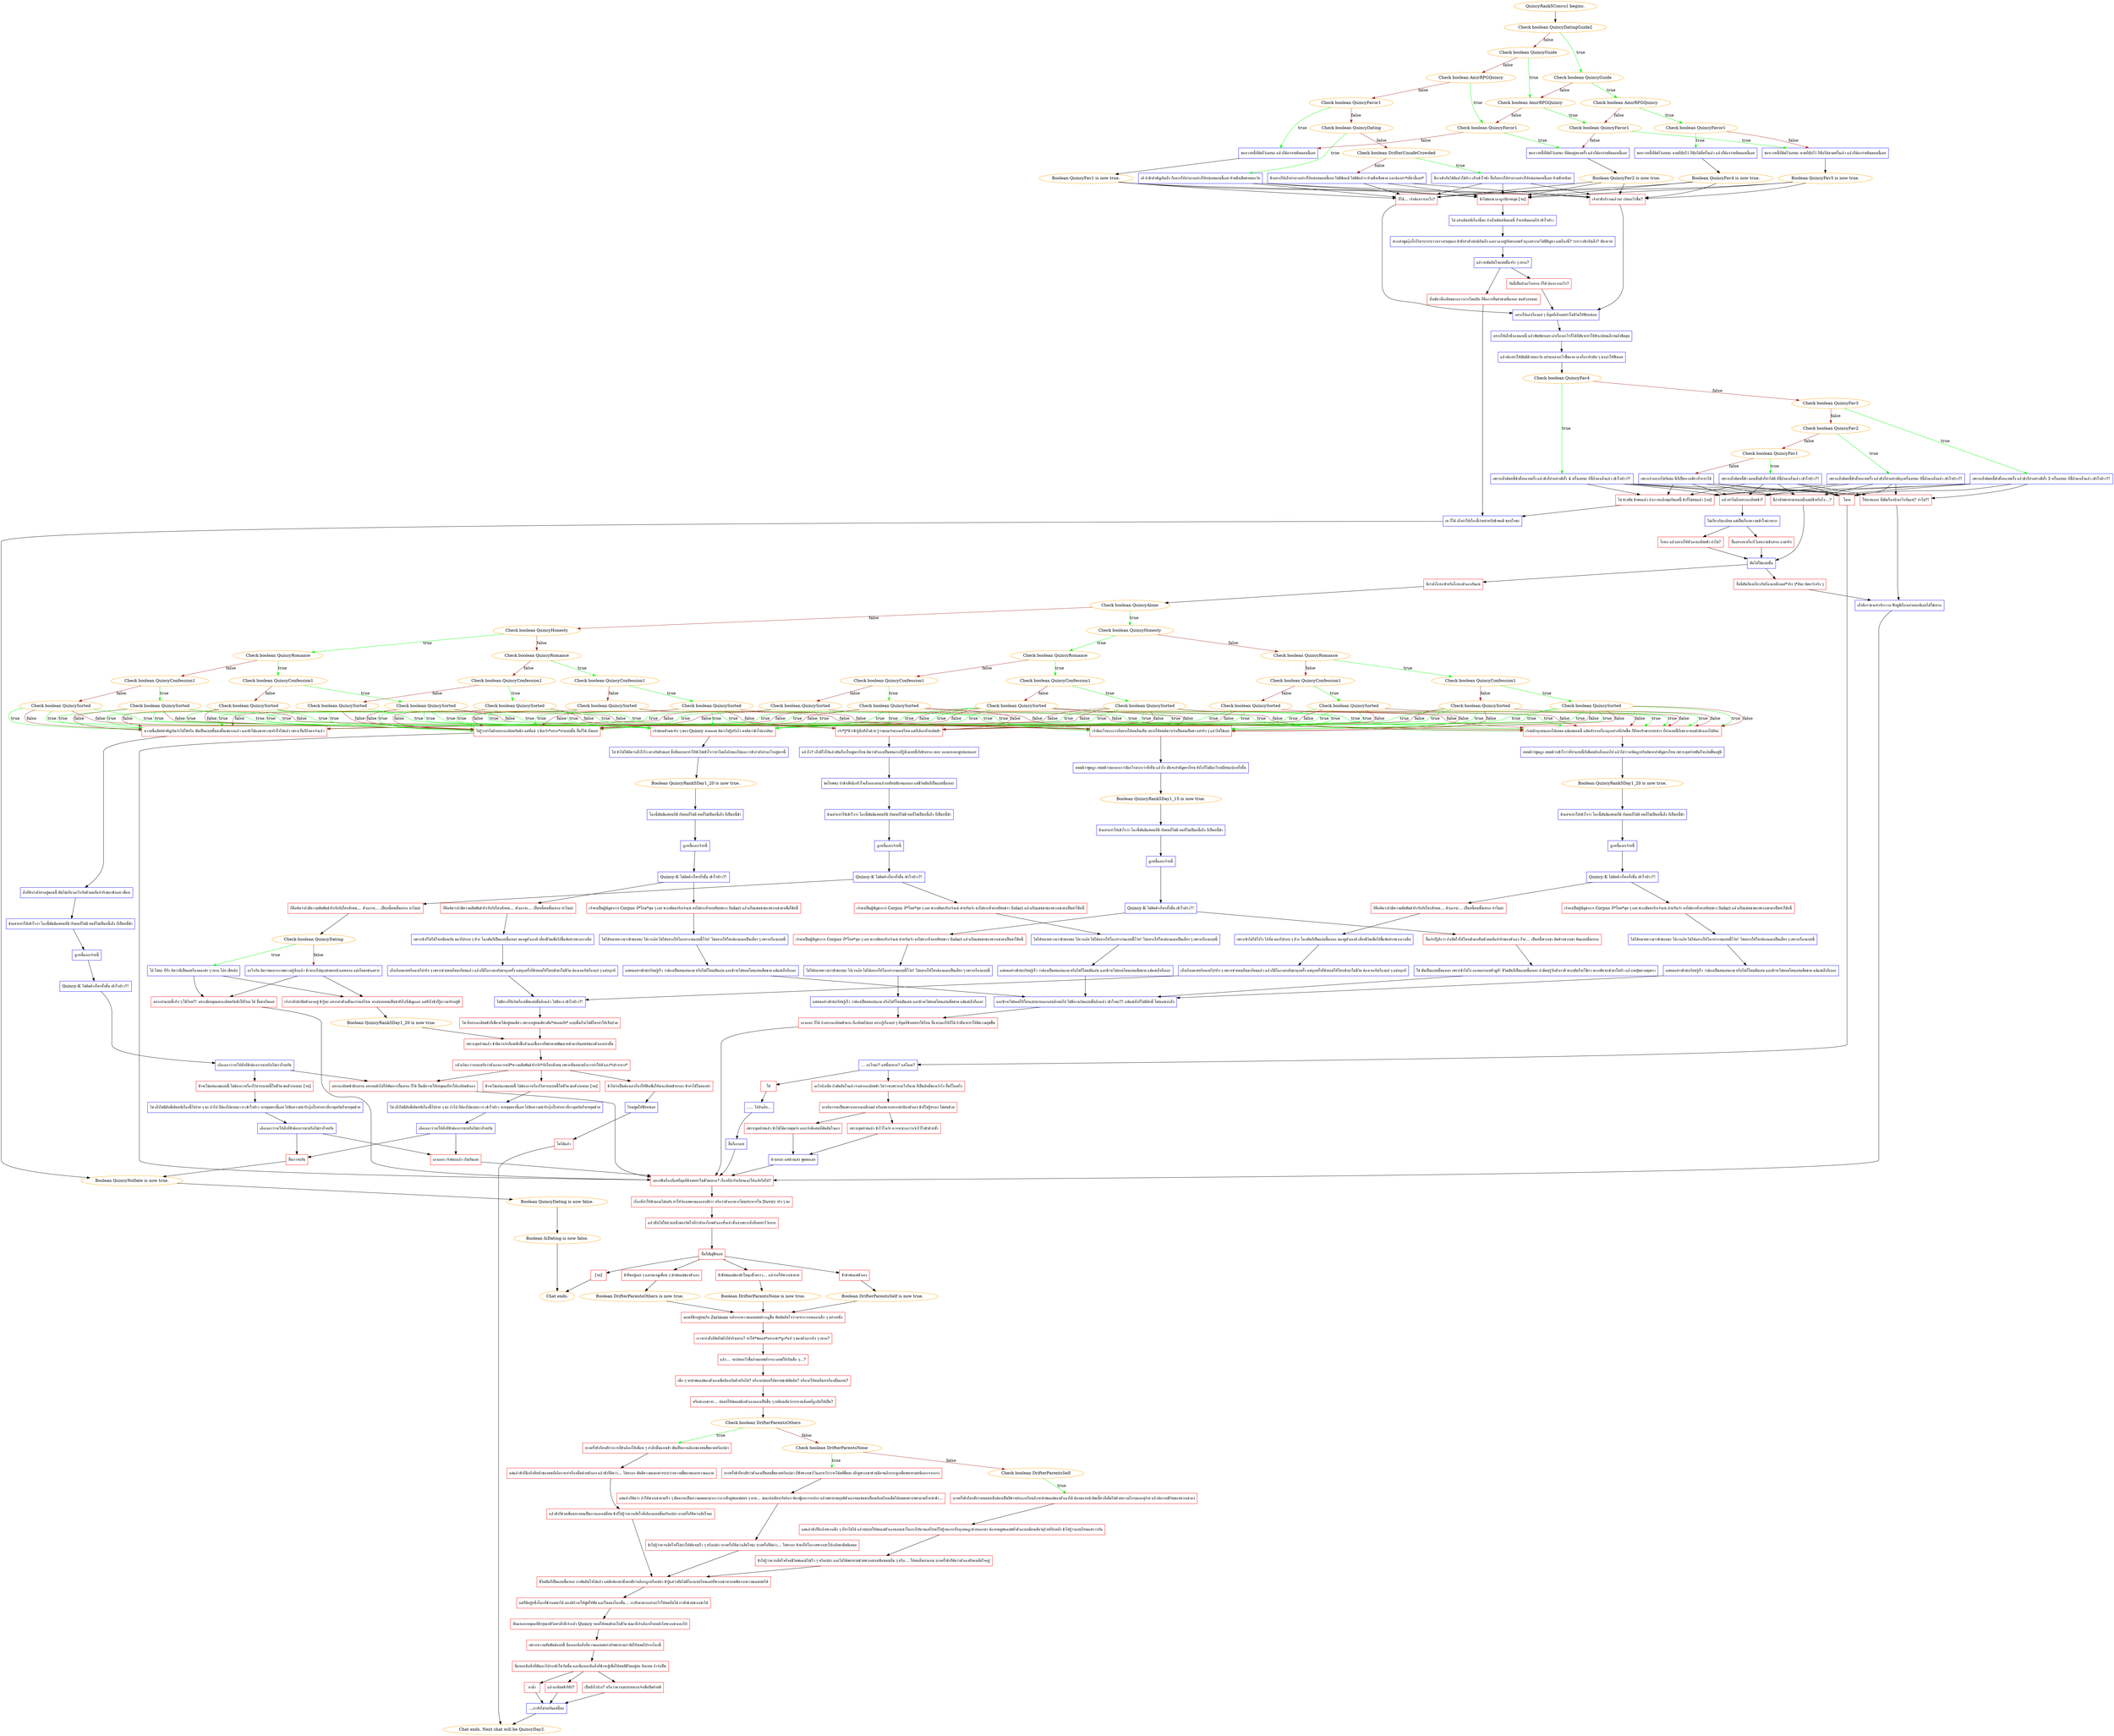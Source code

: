 digraph {
	"QuincyRank5Convo1 begins." [color=orange];
		"QuincyRank5Convo1 begins." -> j920046062;
	j920046062 [label="Check boolean QuincyDatingGuide2",color=orange];
		j920046062 -> j3409039876 [label=true,color=green];
		j920046062 -> j708089982 [label=false,color=brown];
	j3409039876 [label="Check boolean QuincyGuide",color=orange];
		j3409039876 -> j2793581694 [label=true,color=green];
		j3409039876 -> j992729101 [label=false,color=brown];
	j708089982 [label="Check boolean QuincyGuide",color=orange];
		j708089982 -> j992729101 [label=true,color=green];
		j708089982 -> j3862129622 [label=false,color=brown];
	j2793581694 [label="Check boolean AmirRPGQuincy",color=orange];
		j2793581694 -> j2452633168 [label=true,color=green];
		j2793581694 -> j684930221 [label=false,color=brown];
	j992729101 [label="Check boolean AmirRPGQuincy",color=orange];
		j992729101 -> j684930221 [label=true,color=green];
		j992729101 -> j1693453522 [label=false,color=brown];
	j3862129622 [label="Check boolean AmirRPGQuincy",color=orange];
		j3862129622 -> j1693453522 [label=true,color=green];
		j3862129622 -> j666547227 [label=false,color=brown];
	j2452633168 [label="Check boolean QuincyFavor1",color=orange];
		j2452633168 -> j1963712491 [label=true,color=green];
		j2452633168 -> j2354204079 [label=false,color=brown];
	j684930221 [label="Check boolean QuincyFavor1",color=orange];
		j684930221 -> j2354204079 [label=true,color=green];
		j684930221 -> j2609855255 [label=false,color=brown];
	j1693453522 [label="Check boolean QuincyFavor1",color=orange];
		j1693453522 -> j2609855255 [label=true,color=green];
		j1693453522 -> j1498608579 [label=false,color=brown];
	j666547227 [label="Check boolean QuincyFavor1",color=orange];
		j666547227 -> j1498608579 [label=true,color=green];
		j666547227 -> j3355768634 [label=false,color=brown];
	j1963712491 [label="ขอทวงหนี้ที่ติดไว้เลยนะ ตามที่นับไว้ ก็นับได้สี่ครั้งแล้ว แล้วก็ต้องจ่ายคืนตอนนี้เลย",shape=box,color=blue];
		j1963712491 -> j3850502311;
	j2354204079 [label="ขอทวงหนี้ที่ติดไว้เลยนะ ตามที่นับไว้ ก็นับได้สามครั้งแล้ว แล้วก็ต้องจ่ายคืนตอนนี้เลย",shape=box,color=blue];
		j2354204079 -> j3892029103;
	j2609855255 [label="ขอทวงหนี้ที่ติดไว้เลยนะ ที่ติดอยู่สองครั้ง แล้วก็ต้องจ่ายคืนตอนนี้เลย",shape=box,color=blue];
		j2609855255 -> j2165949769;
	j1498608579 [label="ขอทวงหนี้ที่ติดไว้เลยนะ แล้วก็ต้องจ่ายคืนตอนนี้เลย",shape=box,color=blue];
		j1498608579 -> j2285578180;
	j3355768634 [label="Check boolean QuincyDating",color=orange];
		j3355768634 -> j2359304663 [label=true,color=green];
		j3355768634 -> j948562555 [label=false,color=brown];
	j3850502311 [label="Boolean QuincyFav4 is now true.",color=orange];
		j3850502311 -> j3651663453;
		j3850502311 -> j2452800765;
		j3850502311 -> j2570573836;
	j3892029103 [label="Boolean QuincyFav3 is now true.",color=orange];
		j3892029103 -> j3651663453;
		j3892029103 -> j2452800765;
		j3892029103 -> j2570573836;
	j2165949769 [label="Boolean QuincyFav2 is now true.",color=orange];
		j2165949769 -> j3651663453;
		j2165949769 -> j2452800765;
		j2165949769 -> j2570573836;
	j2285578180 [label="Boolean QuincyFav1 is now true.",color=orange];
		j2285578180 -> j3651663453;
		j2285578180 -> j2452800765;
		j2285578180 -> j2570573836;
	j2359304663 [label="เฮ้ ถ้าข้าสำคัญกับเอ็ง ก็อยากให้ทำบางอย่างให้หน่อยตอนนี้เลย ห้ามชิ่งเด็ดขาดนะเว้ย",shape=box,color=blue];
		j2359304663 -> j3651663453;
		j2359304663 -> j2452800765;
		j2359304663 -> j2570573836;
	j948562555 [label="Check boolean DrifterUnsafeCrowded",color=orange];
		j948562555 -> j2253805646 [label=true,color=green];
		j948562555 -> j2728184488 [label=false,color=brown];
	j3651663453 [label="เจ้าทำข้ากังวลแล้วนะ เกิดอะไรขึ้น?",shape=box,color=red];
		j3651663453 -> j1627298103;
	j2452800765 [label="ก็ได้... เจ้าต้องการอะไร?",shape=box,color=red];
		j2452800765 -> j1627298103;
	j2570573836 [label="ข้าไม่ชอบเวลาถูกบีบจนมุม [จบ]",shape=box,color=red];
		j2570573836 -> j2265100830;
	j2253805646 [label="นี่เราเข้ากันได้ดีแล้วใช่ป่าว เอ็งเข้าใจข้า งั้นก็อยากให้ทำบางอย่างให้หน่อยตอนนี้เลย ห้ามชิ่งหนีนะ",shape=box,color=blue];
		j2253805646 -> j3651663453;
		j2253805646 -> j2452800765;
		j2253805646 -> j2570573836;
	j2728184488 [label="ข้าอยากให้เอ็งทำบางอย่างให้หน่อยตอนนี้เลย ไม่มีข้อแม้ ไม่มีข้ออ้าง ห้ามชิ่งเด็ดขาด และต้องทำ*เดี๋ยวนี้เลย*",shape=box,color=blue];
		j2728184488 -> j3651663453;
		j2728184488 -> j2452800765;
		j2728184488 -> j2570573836;
	j1627298103 [label="อยากให้เล่าเรื่องแย่ ๆ ที่สุดที่เอ็งเคยทำในชีวิตให้ฟังหน่อย",shape=box,color=blue];
		j1627298103 -> j974143583;
	j2265100830 [label="ไม่ อย่าเดินหนีเรื่องนี้นะ ถ้าเอ็งเดินหนีตอนนี้ ก็จะหนีตลอดไป เข้าใจป่าว",shape=box,color=blue];
		j2265100830 -> j352911075;
	j974143583 [label="อยากให้เอ็งนั่งลงตอนนี้ แล้วพิมพ์มาเลย เล่าเรื่องอะไรก็ได้ที่มันจะทำให้ข้าเกลียดเอ็งจนถึงขีดสุด",shape=box,color=blue];
		j974143583 -> j1967505213;
	j352911075 [label="พวกคำพูดกุ๊กกิ๊กไร้สาระระหว่างเราจะหยุดลง ข้ายังทำตัวปกติกับเอ็ง และเวลาอยู่กับครอบครัวทุกอย่างจะไม่มีปัญหา แต่เรื่องนี้? ระหว่างข้ากับเอ็ง? มันจะจบ",shape=box,color=blue];
		j352911075 -> j2698405920;
	j1967505213 [label="แล้วต้องทำให้มันดีด้วยนะเว้ย อย่ามาเล่าอะไรขี้ขลาด เอาเรื่องจริงดิบ ๆ มาเล่าให้ฟังเลย",shape=box,color=blue];
		j1967505213 -> j999068143;
	j2698405920 [label="แล้วจะตัดสินใจแบบนั้นจริง ๆ เหรอ?",shape=box,color=blue];
		j2698405920 -> j1354791326;
		j2698405920 -> j2077406062;
	j999068143 [label="Check boolean QuincyFav4",color=orange];
		j999068143 -> j4169614408 [label=true,color=green];
		j999068143 -> j1529579463 [label=false,color=brown];
	j1354791326 [label="วันนี้เป็นบ้าอะไรเหรอ ก็ได้ ต้องการอะไร?",shape=box,color=red];
		j1354791326 -> j1627298103;
	j2077406062 [label="สิ่งเดียวที่เกลียดมากกว่าการโดนบีบ ก็คือการยื่นคำขาดนี่แหละ ขอตัวก่อนนะ",shape=box,color=red];
		j2077406062 -> j1520689003;
	j4169614408 [label="เพราะเอ็งติดหนี้ข้าตั้งหลายครั้ง แล้วข้าก็ทำอย่างดีทั้ง 4 ครั้งเลยนะ ทีนี้ถึงตาเอ็งแล้ว เข้าใจป่าว?!",shape=box,color=blue];
		j4169614408 -> j1914603722;
		j4169614408 -> j2001142623;
		j4169614408 -> j2804819099;
		j4169614408 -> j1238658727;
		j4169614408 -> j2782519062;
	j1529579463 [label="Check boolean QuincyFav3",color=orange];
		j1529579463 -> j2505725779 [label=true,color=green];
		j1529579463 -> j844654374 [label=false,color=brown];
	j1520689003 [label="เค ก็ได้ เอ็งทำให้เรื่องนี้ง่ายสำหรับข้าพอดี ขอบใจนะ",shape=box,color=blue];
		j1520689003 -> j3567260245;
	j1914603722 [label="แล้วทำไมถึงอยากเกลียดข้า?",shape=box,color=red];
		j1914603722 -> j628961799;
	j2001142623 [label="นี่กำลังพยายามจะแบล็กเมล์ข้าหรือไง…?",shape=box,color=red];
		j2001142623 -> j1794545358;
	j2804819099 [label="ให้ตายเถอะ นี่มันเรื่องบ้าอะไรกันแน่? ทำไม?!",shape=box,color=red];
		j2804819099 -> j859107396;
	j1238658727 [label="โอเค",shape=box,color=red];
		j1238658727 -> j2420288417;
	j2782519062 [label="ไม่ ช่างมัน ข้าพอแล้ว ถ้าเราจะเลิกคุยกันแค่นี้ ข้าก็ไม่สนแล้ว [จบ]",shape=box,color=red];
		j2782519062 -> j1520689003;
	j2505725779 [label="เพราะเอ็งติดหนี้ข้าตั้งหลายครั้ง แล้วข้าก็ทำอย่างดีทั้ง 3 ครั้งเลยนะ ทีนี้ถึงตาเอ็งแล้ว เข้าใจป่าว?!",shape=box,color=blue];
		j2505725779 -> j1914603722;
		j2505725779 -> j2001142623;
		j2505725779 -> j2804819099;
		j2505725779 -> j1238658727;
		j2505725779 -> j2782519062;
	j844654374 [label="Check boolean QuincyFav2",color=orange];
		j844654374 -> j3032248532 [label=true,color=green];
		j844654374 -> j3570312103 [label=false,color=brown];
	j3567260245 [label="Boolean QuincyNoDate is now true.",color=orange];
		j3567260245 -> j3990685114;
	j628961799 [label="ไม่เกี่ยวกับเกลียด แต่เป็นเรื่องความเข้าใจต่างหาก",shape=box,color=blue];
		j628961799 -> j3081084286;
		j628961799 -> j2153626625;
	j1794545358 [label="มันไม่ใช่แบบนั้น",shape=box,color=blue];
		j1794545358 -> j449040034;
		j1794545358 -> j198311057;
	j859107396 [label="เอ็งคือราชาแห่งจักรวาล ฟังดูมีเรื่องเล่าเยอะดีเลยไม่ใช่เหรอ",shape=box,color=blue];
		j859107396 -> j3221488163;
	j2420288417 [label="... อะไรนะ? แค่นั้นเหรอ? แค่โอเค?",shape=box,color=blue];
		j2420288417 -> j998418640;
		j2420288417 -> j1834919082;
	j3032248532 [label="เพราะเอ็งติดหนี้ข้าตั้งหลายครั้ง แล้วข้าก็ทำอย่างดีทุกครั้งเลยนะ ทีนี้ถึงตาเอ็งแล้ว เข้าใจป่าว?!",shape=box,color=blue];
		j3032248532 -> j1914603722;
		j3032248532 -> j2001142623;
		j3032248532 -> j2804819099;
		j3032248532 -> j1238658727;
		j3032248532 -> j2782519062;
	j3570312103 [label="Check boolean QuincyFav1",color=orange];
		j3570312103 -> j763796622 [label=true,color=green];
		j3570312103 -> j3539455892 [label=false,color=brown];
	j3990685114 [label="Boolean QuincyDating is now false.",color=orange];
		j3990685114 -> j178902881;
	j3081084286 [label="โกหก แล้วอยากให้ตัวเองเกลียดข้า ทำไม?",shape=box,color=red];
		j3081084286 -> j1794545358;
	j2153626625 [label="งั้นอยากหาเรื่องไว้เล่นงานข้าเหรอ ถามจริง",shape=box,color=red];
		j2153626625 -> j1794545358;
	j449040034 [label="นี่กำลังโกหกข้าหรือโกหกตัวเองกันแน่",shape=box,color=red];
		j449040034 -> j2291040823;
	j198311057 [label="งั้นนี่มันก็คงเกี่ยวกับเรื่องแบล็กเมล์*จริง ๆ*สินะ ผิดหวังจริง ๆ",shape=box,color=red];
		j198311057 -> j859107396;
	j3221488163 [label="อยากฟังเรื่องที่แย่ที่สุดที่ข้าเคยทำในชีวิตเหรอ? เรื่องที่น่ารังเกียจและให้อภัยไม่ได้?",shape=box,color=red];
		j3221488163 -> j2848541928;
	j998418640 [label="อะไรอีกเนี่ย ถ้าตัดสินใจแล้วว่าอยากเกลียดข้า ไม่ว่าจะเพราะอะไรก็ตาม ก็เป็นสิทธิ์ของเจ้าไง งั้นก็โอเคไง",shape=box,color=red];
		j998418640 -> j338028235;
	j1834919082 [label="ใช่",shape=box,color=red];
		j1834919082 -> j4168835388;
	j763796622 [label="เพราะเอ็งติดหนี้ข้า ตอนนั้นข้าก็ทำได้ดี ทีนี้ถึงตาเอ็งแล้ว เข้าใจป่าว?!",shape=box,color=blue];
		j763796622 -> j1914603722;
		j763796622 -> j2001142623;
		j763796622 -> j2804819099;
		j763796622 -> j1238658727;
		j763796622 -> j2782519062;
	j3539455892 [label="เพราะถ้าอยากไปกันต่อ นี่ก็เป็นทางเดียวที่จะทำได้",shape=box,color=blue];
		j3539455892 -> j1914603722;
		j3539455892 -> j2001142623;
		j3539455892 -> j2804819099;
		j3539455892 -> j1238658727;
		j3539455892 -> j2782519062;
	j178902881 [label="Boolean IsDating is now false.",color=orange];
		j178902881 -> "Chat ends.";
	j2291040823 [label="Check boolean QuincyAlone",color=orange];
		j2291040823 -> j1113451167 [label=true,color=green];
		j2291040823 -> j1253471656 [label=false,color=brown];
	j2848541928 [label="เรื่องที่ทำให้ข้านอนไม่หลับ ทำให้จ้องเพดานและสงสัยว่า หรือว่าตัวเองควรโดนประหารใน Duviri จริง ๆ นะ",shape=box,color=red];
		j2848541928 -> j3478601564;
	j338028235 [label="บางทีอาจจะเป็นเพราะอยากแบล็กเมล์ หรือเพราะอยากปกป้องตัวเอง ข้าก็ไม่รู้หรอก ไม่สนด้วย",shape=box,color=red];
		j338028235 -> j4146561665;
		j338028235 -> j243820632;
	j4168835388 [label="..... ไอ้บ้าเอ๊ย...",shape=box,color=blue];
		j4168835388 -> j419799453;
	"Chat ends." [color=orange];
	j1113451167 [label="Check boolean QuincyHonesty",color=orange];
		j1113451167 -> j824539182 [label=true,color=green];
		j1113451167 -> j3780194854 [label=false,color=brown];
	j1253471656 [label="Check boolean QuincyHonesty",color=orange];
		j1253471656 -> j1163638537 [label=true,color=green];
		j1253471656 -> j1140182934 [label=false,color=brown];
	j3478601564 [label="แล้วนั่นไม่ใช่ส่วนหนึ่งของจิตใจที่กำลังลงโทษตัวเองซ้ำแล้วซ้ำเล่าเพราะสิ่งที่เคยทำไว้เหรอ",shape=box,color=red];
		j3478601564 -> j780904375;
	j4146561665 [label="เพราะสุดท้ายแล้ว ข้าไม่ได้ควบคุมเจ้า และเจ้าคือคนที่ตัดสินใจเอง",shape=box,color=red];
		j4146561665 -> j2335867913;
	j243820632 [label="เพราะสุดท้ายแล้ว ข้าไว้ใจเจ้า อาจจะมากกว่าเจ้าไว้ใจข้าด้วยซ้ำ",shape=box,color=red];
		j243820632 -> j2335867913;
	j419799453 [label="งั้นก็เอาเลย",shape=box,color=blue];
		j419799453 -> j3221488163;
	j824539182 [label="Check boolean QuincyRomance",color=orange];
		j824539182 -> j315404072 [label=true,color=green];
		j824539182 -> j3478217885 [label=false,color=brown];
	j3780194854 [label="Check boolean QuincyRomance",color=orange];
		j3780194854 -> j2055502529 [label=true,color=green];
		j3780194854 -> j4119627501 [label=false,color=brown];
	j1163638537 [label="Check boolean QuincyRomance",color=orange];
		j1163638537 -> j1060111291 [label=true,color=green];
		j1163638537 -> j2404098588 [label=false,color=brown];
	j1140182934 [label="Check boolean QuincyRomance",color=orange];
		j1140182934 -> j4140580768 [label=true,color=green];
		j1140182934 -> j1027183321 [label=false,color=brown];
	j780904375 [label="งั้นก็เชิญฟังเลย",shape=box,color=red];
		j780904375 -> j3623596611;
		j780904375 -> j3748512042;
		j780904375 -> j895000824;
		j780904375 -> j1610572375;
	j2335867913 [label="ช่างเหอะ แค่ช่างแม่ง พูดต่อเลย",shape=box,color=blue];
		j2335867913 -> j3221488163;
	j315404072 [label="Check boolean QuincyConfession1",color=orange];
		j315404072 -> j3143553015 [label=true,color=green];
		j315404072 -> j3417554635 [label=false,color=brown];
	j3478217885 [label="Check boolean QuincyConfession1",color=orange];
		j3478217885 -> j86347572 [label=true,color=green];
		j3478217885 -> j1988271962 [label=false,color=brown];
	j2055502529 [label="Check boolean QuincyConfession1",color=orange];
		j2055502529 -> j739763694 [label=true,color=green];
		j2055502529 -> j3727982245 [label=false,color=brown];
	j4119627501 [label="Check boolean QuincyConfession1",color=orange];
		j4119627501 -> j827962278 [label=true,color=green];
		j4119627501 -> j2674620912 [label=false,color=brown];
	j1060111291 [label="Check boolean QuincyConfession1",color=orange];
		j1060111291 -> j3882001094 [label=true,color=green];
		j1060111291 -> j3329172698 [label=false,color=brown];
	j2404098588 [label="Check boolean QuincyConfession1",color=orange];
		j2404098588 -> j4272927078 [label=true,color=green];
		j2404098588 -> j855491373 [label=false,color=brown];
	j4140580768 [label="Check boolean QuincyConfession1",color=orange];
		j4140580768 -> j3214866045 [label=true,color=green];
		j4140580768 -> j515765471 [label=false,color=brown];
	j1027183321 [label="Check boolean QuincyConfession1",color=orange];
		j1027183321 -> j1508847161 [label=true,color=green];
		j1027183321 -> j4070635666 [label=false,color=brown];
	j3623596611 [label="ข้ายืนอยู่เฉย ๆ และมองดูเพื่อน ๆ ฆ่าพ่อแม่ของตัวเอง",shape=box,color=red];
		j3623596611 -> j3605017820;
	j3748512042 [label="ข้าขังพ่อแม่ของข้าในคุกชั่วคราว… แล้วรอให้พวกเขาตาย",shape=box,color=red];
		j3748512042 -> j4050551325;
	j895000824 [label="ข้าฆ่าพ่อแม่ตัวเอง",shape=box,color=red];
		j895000824 -> j1656713442;
	j1610572375 [label="[จบ]",shape=box,color=red];
		j1610572375 -> "Chat ends.";
	j3143553015 [label="Check boolean QuincySorted",color=orange];
		j3143553015 -> j1089861770 [label=true,color=green];
		j3143553015 -> j2638501434 [label=true,color=green];
		j3143553015 -> j3388285891 [label=true,color=green];
		j3143553015 -> j3436108305 [label=true,color=green];
		j3143553015 -> j3715219270 [label=true,color=green];
		j3143553015 -> j1089861770 [label=false,color=brown];
		j3143553015 -> j2638501434 [label=false,color=brown];
		j3143553015 -> j3388285891 [label=false,color=brown];
		j3143553015 -> j3436108305 [label=false,color=brown];
		j3143553015 -> j1675532261 [label=false,color=brown];
	j3417554635 [label="Check boolean QuincySorted",color=orange];
		j3417554635 -> j1089861770 [label=true,color=green];
		j3417554635 -> j2638501434 [label=true,color=green];
		j3417554635 -> j3388285891 [label=true,color=green];
		j3417554635 -> j3715219270 [label=true,color=green];
		j3417554635 -> j1675532261 [label=true,color=green];
		j3417554635 -> j1089861770 [label=false,color=brown];
		j3417554635 -> j2638501434 [label=false,color=brown];
		j3417554635 -> j3388285891 [label=false,color=brown];
		j3417554635 -> j1675532261 [label=false,color=brown];
	j86347572 [label="Check boolean QuincySorted",color=orange];
		j86347572 -> j1089861770 [label=true,color=green];
		j86347572 -> j2638501434 [label=true,color=green];
		j86347572 -> j3436108305 [label=true,color=green];
		j86347572 -> j3715219270 [label=true,color=green];
		j86347572 -> j1675532261 [label=true,color=green];
		j86347572 -> j1089861770 [label=false,color=brown];
		j86347572 -> j2638501434 [label=false,color=brown];
		j86347572 -> j3436108305 [label=false,color=brown];
		j86347572 -> j1675532261 [label=false,color=brown];
	j1988271962 [label="Check boolean QuincySorted",color=orange];
		j1988271962 -> j1089861770 [label=true,color=green];
		j1988271962 -> j2638501434 [label=true,color=green];
		j1988271962 -> j3715219270 [label=true,color=green];
		j1988271962 -> j1675532261 [label=true,color=green];
		j1988271962 -> j1089861770 [label=false,color=brown];
		j1988271962 -> j2638501434 [label=false,color=brown];
		j1988271962 -> j1675532261 [label=false,color=brown];
	j739763694 [label="Check boolean QuincySorted",color=orange];
		j739763694 -> j1089861770 [label=true,color=green];
		j739763694 -> j3388285891 [label=true,color=green];
		j739763694 -> j3436108305 [label=true,color=green];
		j739763694 -> j3715219270 [label=true,color=green];
		j739763694 -> j1675532261 [label=true,color=green];
		j739763694 -> j1089861770 [label=false,color=brown];
		j739763694 -> j3388285891 [label=false,color=brown];
		j739763694 -> j3436108305 [label=false,color=brown];
	j3727982245 [label="Check boolean QuincySorted",color=orange];
		j3727982245 -> j1089861770 [label=true,color=green];
		j3727982245 -> j3388285891 [label=true,color=green];
		j3727982245 -> j3715219270 [label=true,color=green];
		j3727982245 -> j1675532261 [label=true,color=green];
		j3727982245 -> j1089861770 [label=false,color=brown];
		j3727982245 -> j3388285891 [label=false,color=brown];
		j3727982245 -> j1675532261 [label=false,color=brown];
	j827962278 [label="Check boolean QuincySorted",color=orange];
		j827962278 -> j1089861770 [label=true,color=green];
		j827962278 -> j3436108305 [label=true,color=green];
		j827962278 -> j3715219270 [label=true,color=green];
		j827962278 -> j1675532261 [label=true,color=green];
		j827962278 -> j1089861770 [label=false,color=brown];
		j827962278 -> j3436108305 [label=false,color=brown];
		j827962278 -> j1675532261 [label=false,color=brown];
	j2674620912 [label="Check boolean QuincySorted",color=orange];
		j2674620912 -> j1089861770 [label=true,color=green];
		j2674620912 -> j3715219270 [label=true,color=green];
		j2674620912 -> j1675532261 [label=true,color=green];
		j2674620912 -> j1089861770 [label=false,color=brown];
		j2674620912 -> j1675532261 [label=false,color=brown];
	j3882001094 [label="Check boolean QuincySorted",color=orange];
		j3882001094 -> j2638501434 [label=true,color=green];
		j3882001094 -> j3388285891 [label=true,color=green];
		j3882001094 -> j3436108305 [label=true,color=green];
		j3882001094 -> j3715219270 [label=true,color=green];
		j3882001094 -> j1675532261 [label=true,color=green];
		j3882001094 -> j2638501434 [label=false,color=brown];
		j3882001094 -> j3388285891 [label=false,color=brown];
		j3882001094 -> j3436108305 [label=false,color=brown];
		j3882001094 -> j1675532261 [label=false,color=brown];
	j3329172698 [label="Check boolean QuincySorted",color=orange];
		j3329172698 -> j2638501434 [label=true,color=green];
		j3329172698 -> j3388285891 [label=true,color=green];
		j3329172698 -> j3715219270 [label=true,color=green];
		j3329172698 -> j1675532261 [label=true,color=green];
		j3329172698 -> j2638501434 [label=false,color=brown];
		j3329172698 -> j3388285891 [label=false,color=brown];
		j3329172698 -> j1675532261 [label=false,color=brown];
	j4272927078 [label="Check boolean QuincySorted",color=orange];
		j4272927078 -> j2638501434 [label=true,color=green];
		j4272927078 -> j3436108305 [label=true,color=green];
		j4272927078 -> j3715219270 [label=true,color=green];
		j4272927078 -> j1675532261 [label=true,color=green];
		j4272927078 -> j2638501434 [label=false,color=brown];
		j4272927078 -> j3436108305 [label=false,color=brown];
		j4272927078 -> j1675532261 [label=false,color=brown];
	j855491373 [label="Check boolean QuincySorted",color=orange];
		j855491373 -> j2638501434 [label=true,color=green];
		j855491373 -> j3715219270 [label=true,color=green];
		j855491373 -> j1675532261 [label=true,color=green];
		j855491373 -> j2638501434 [label=false,color=brown];
		j855491373 -> j1675532261 [label=false,color=brown];
	j3214866045 [label="Check boolean QuincySorted",color=orange];
		j3214866045 -> j3388285891 [label=true,color=green];
		j3214866045 -> j3436108305 [label=true,color=green];
		j3214866045 -> j3715219270 [label=true,color=green];
		j3214866045 -> j1675532261 [label=true,color=green];
		j3214866045 -> j3388285891 [label=false,color=brown];
		j3214866045 -> j3436108305 [label=false,color=brown];
		j3214866045 -> j1675532261 [label=false,color=brown];
	j515765471 [label="Check boolean QuincySorted",color=orange];
		j515765471 -> j3388285891 [label=true,color=green];
		j515765471 -> j3715219270 [label=true,color=green];
		j515765471 -> j1675532261 [label=true,color=green];
		j515765471 -> j3388285891 [label=false,color=brown];
		j515765471 -> j1675532261 [label=false,color=brown];
	j1508847161 [label="Check boolean QuincySorted",color=orange];
		j1508847161 -> j3436108305 [label=true,color=green];
		j1508847161 -> j3715219270 [label=true,color=green];
		j1508847161 -> j1675532261 [label=true,color=green];
		j1508847161 -> j3436108305 [label=false,color=brown];
		j1508847161 -> j1675532261 [label=false,color=brown];
	j4070635666 [label="Check boolean QuincySorted",color=orange];
		j4070635666 -> j3715219270 [label=true,color=green];
		j4070635666 -> j1675532261 [label=true,color=green];
		j4070635666 -> j1675532261 [label=false,color=brown];
	j3605017820 [label="Boolean DrifterParentsOthers is now true.",color=orange];
		j3605017820 -> j126419802;
	j4050551325 [label="Boolean DrifterParentsNone is now true.",color=orange];
		j4050551325 -> j126419802;
	j1656713442 [label="Boolean DrifterParentsSelf is now true.",color=orange];
		j1656713442 -> j126419802;
	j1089861770 [label="เจ้าผลักทุกคนออกไปเสมอ แม้แต่ตอนนี้ แม้หลังจากเรื่องทุกอย่างที่เกิดขึ้น ก็ยังคงรักษาระยะห่าง ที่ทำแบบนี้ก็เพราะจะผลักข้าออกไปสินะ",shape=box,color=red];
		j1089861770 -> j3977150437;
	j2638501434 [label="ความซื่อสัตย์สำคัญกับเจ้าไม่ใช่หรือ มันเป็นแบบนั้นมาตั้งแต่แรกแล้ว และข้าได้แสดงความจริงใจไปแล้ว เพราะงั้นก็ถึงตาเจ้าแล้ว",shape=box,color=red];
		j2638501434 -> j414376082;
	j3388285891 [label="เจ้ามีอะไรมากกว่าที่อยากให้คนอื่นเห็น อยากให้คนคิดว่าเจ้าเป็นคนเย็นชา แต่จริง ๆ แล้วไม่ใช่เลย",shape=box,color=red];
		j3388285891 -> j2427712877;
	j3436108305 [label="เจ้า*รู้*ดีว่าข้ารู้สึกยังไงด้วย รู้ว่าชอบเจ้ามากแค่ไหน แต่ก็เลือกที่จะเมินข้า",shape=box,color=red];
		j3436108305 -> j991517318;
	j3715219270 [label="เจ้าซ่อนตัวตนจริง ๆ ของ Quincy มาตลอด คิดว่าไม่รู้หรือไง คงคิดว่าข้าโง่มากสินะ",shape=box,color=red];
		j3715219270 -> j1669277674;
	j1675532261 [label="ไม่รู้ว่าทำไมถึงอยากเกลียดกันนัก แต่ที่แน่ ๆ คือเจ้า*อยาก*ทำแบบนั้น งั้นก็ได้ เริ่มเลย",shape=box,color=red];
		j1675532261 -> j3221488163;
	j126419802 [label="ตอนที่ข้าอยู่บนเรือ Zariman หลังจากความเฉยเมยปรากฏขึ้น มันตัดสินใจว่าจะทำการทดลองเล็ก ๆ อย่างหนึ่ง",shape=box,color=red];
		j126419802 -> j1064185126;
	j3977150437 [label="สมมติว่าพูดถูก สมมติว่าเข้าใจว่าที่ทำแบบนี้ก็เพื่อผลักเอ็งออกไป แล้วไม่ว่าจะคิดถูกหรือผิดจะสำคัญตรงไหน เพราะสุดท้ายมันก็จะเกิดขึ้นอยู่ดี",shape=box,color=blue];
		j3977150437 -> j2145585551;
	j414376082 [label="สิ่งที่ข้ากำลังทำอยู่ตอนนี้ มันไม่เกี่ยวอะไรกับตัวตนที่แท้จริงของข้าเลย เพื่อน",shape=box,color=blue];
		j414376082 -> j2935235356;
	j2427712877 [label="สมมติว่าพูดถูก สมมติว่ามองออกว่ามีอะไรมากกว่าที่เห็น แล้วไง มันจะสำคัญตรงไหน ยังไงก็ไม่มีอะไรเปลี่ยนแปลงทั้งนั้น",shape=box,color=blue];
		j2427712877 -> j2439877223;
	j991517318 [label="แล้วไง? เอ็งมีใจให้แล้วมันเรื่องใหญ่ตรงไหน คิดว่าตัวเองเป็นคนแรกที่รู้สึกแบบนี้กับข้าเหรอ เฮอะ ลองแหกตาดูหน่อยเถอะ",shape=box,color=blue];
		j991517318 -> j334418722;
	j1669277674 [label="ไม่ ข้าไม่ได้คิดว่าเอ็งโง่ไง ตรงกันข้ามเลย ซึ่งนั่นแหละทำให้ข้าไม่เข้าใจว่าทำไมเอ็งถึงมองไม่ออกว่าข้ากำลังทำอะไรอยู่ตรงนี้",shape=box,color=blue];
		j1669277674 -> j3085952528;
	j1064185126 [label="เราจะทำสิ่งที่คิดไม่ถึงได้จริงเหรอ? ทำให้*พ่อแม่*อยากฆ่า*ลูก*แท้ ๆ ของตัวเองจริง ๆ เหรอ?",shape=box,color=red];
		j1064185126 -> j1693077585;
	j2145585551 [label="Boolean QuincyRank5Day1_20 is now true.",color=orange];
		j2145585551 -> j1836795768;
	j2935235356 [label="ข้าแค่จะทำให้เข้าใจว่า โลกนี้มันมีแค่คนที่มี กับคนที่ไม่มี คนที่ไม่เป็นหนี้เอ็ง ก็เป็นหนี้ข้า",shape=box,color=blue];
		j2935235356 -> j3210697058;
	j2439877223 [label="Boolean QuincyRank5Day1_15 is now true.",color=orange];
		j2439877223 -> j1424082317;
	j334418722 [label="ขอโทษนะ ถ้าข้าเพิ่งฉีกหัวใจเอ็งออกมาแล้วเหยียบมันจนแหลก แต่ชีวิตมันก็เป็นแบบนี้แหละ",shape=box,color=blue];
		j334418722 -> j3139144867;
	j3085952528 [label="Boolean QuincyRank5Day1_20 is now true.",color=orange];
		j3085952528 -> j1157469395;
	j1693077585 [label="แล้ว… จะเกิดอะไรขึ้นถ้ามอบพลังจากวอยด์ให้กับเด็ก ๆ...?",shape=box,color=red];
		j1693077585 -> j426146119;
	j1836795768 [label="ข้าแค่จะทำให้เข้าใจว่า โลกนี้มันมีแค่คนที่มี กับคนที่ไม่มี คนที่ไม่เป็นหนี้เอ็ง ก็เป็นหนี้ข้า",shape=box,color=blue];
		j1836795768 -> j64985360;
	j3210697058 [label="ลูกหนี้และเจ้าหนี้",shape=box,color=blue];
		j3210697058 -> j2394149389;
	j1424082317 [label="ข้าแค่จะทำให้เข้าใจว่า โลกนี้มันมีแค่คนที่มี กับคนที่ไม่มี คนที่ไม่เป็นหนี้เอ็ง ก็เป็นหนี้ข้า",shape=box,color=blue];
		j1424082317 -> j4005990293;
	j3139144867 [label="ข้าแค่จะทำให้เข้าใจว่า โลกนี้มันมีแค่คนที่มี กับคนที่ไม่มี คนที่ไม่เป็นหนี้เอ็ง ก็เป็นหนี้ข้า",shape=box,color=blue];
		j3139144867 -> j3742267545;
	j1157469395 [label="โลกนี้มันมีแค่คนที่มี กับคนที่ไม่มี คนที่ไม่เป็นหนี้เอ็ง ก็เป็นหนี้ข้า",shape=box,color=blue];
		j1157469395 -> j2146318718;
	j426146119 [label="เด็ก ๆ จะฆ่าพ่อแม่ของตัวเองเพื่อป้องกันตัวหรือไม่? หรือจะปล่อยให้ธรรมชาติตัดสิน? หรือจะให้คนอื่นทำเรื่องนั้นแทน?",shape=box,color=red];
		j426146119 -> j2220154374;
	j64985360 [label="ลูกหนี้และเจ้าหนี้",shape=box,color=blue];
		j64985360 -> j3541878183;
	j2394149389 [label="Quincy-K ไม่ติดค้างใครทั้งนั้น เข้าใจป่าว?!",shape=box,color=blue];
		j2394149389 -> j1366234116;
	j4005990293 [label="ลูกหนี้และเจ้าหนี้",shape=box,color=blue];
		j4005990293 -> j2330084228;
	j3742267545 [label="ลูกหนี้และเจ้าหนี้",shape=box,color=blue];
		j3742267545 -> j1244657723;
	j2146318718 [label="ลูกหนี้และเจ้าหนี้",shape=box,color=blue];
		j2146318718 -> j1029223255;
	j2220154374 [label="หรือพวกเขาจะ... ปล่อยให้พ่อแม่ฉีกตัวเองออกเป็นชิ้น ๆ เหมือนสัตว์กระหายเลือดที่ถูกบีบให้เป็น?",shape=box,color=red];
		j2220154374 -> j1749718714;
	j3541878183 [label="Quincy-K ไม่ติดค้างใครทั้งนั้น เข้าใจป่าว?!",shape=box,color=blue];
		j3541878183 -> j3381479468;
		j3541878183 -> j2693872119;
	j1366234116 [label="เลือกเอาว่าจะให้สิ่งที่ข้าต้องการมาหรือไม่เราก็จบกัน",shape=box,color=blue];
		j1366234116 -> j705181553;
		j1366234116 -> j4004748314;
	j2330084228 [label="Quincy-K ไม่ติดค้างใครทั้งนั้น เข้าใจป่าว?!",shape=box,color=blue];
		j2330084228 -> j3258506152;
		j2330084228 -> j748141737;
	j1244657723 [label="Quincy-K ไม่ติดค้างใครทั้งนั้น เข้าใจป่าว?!",shape=box,color=blue];
		j1244657723 -> j3877982250;
		j1244657723 -> j1454404126;
	j1029223255 [label="Quincy-K ไม่ติดค้างใครทั้งนั้น เข้าใจป่าว?!",shape=box,color=blue];
		j1029223255 -> j4151545239;
		j1029223255 -> j40546280;
	j1749718714 [label="Check boolean DrifterParentsOthers",color=orange];
		j1749718714 -> j2616542533 [label=true,color=green];
		j1749718714 -> j545471543 [label=false,color=brown];
	j3381479468 [label="ก็คือคิดว่าถ้ามีความสัมพันธ์จริงจังกับใครสักคน… ตัวเองจะ… เป็นหนี้คนนั้นเหรอ ทำไมล่ะ",shape=box,color=red];
		j3381479468 -> j732171050;
	j2693872119 [label="เจ้าคงเป็นผู้บัญชาการ Corpus ที่*โหด*สุด ๆ เลย พวกมันคงรักเจ้าแน่ สำหรับเจ้า คงไม่ยากที่จะเหยียบชาว Solari แล้วเก็บแขนขาของพวกเขามาเป็นค่าใช้หนี้",shape=box,color=red];
		j2693872119 -> j540153807;
	j705181553 [label="ข้าจะไม่เล่นเกมแบบนี้ ไม่ต้องการเรื่องไร้สาระแบบนี้ในชีวิต ขอตัวก่อนนะ [จบ]",shape=box,color=red];
		j705181553 -> j3425115928;
	j4004748314 [label="อยากเกลียดข้านักเหรอ อยากผลักไสให้พ้นทางงั้นเหรอ ก็ได้ งั้นเดี๋ยวจะให้เหตุผลที่ทำให้เกลียดข้าเอง",shape=box,color=red];
		j4004748314 -> j3221488163;
	j3258506152 [label="งั้นเจ้าก็รู้สึกว่า ถ้าเปิดใจให้ใครเข้ามาเห็นตัวตนที่แท้จริงของตัวเอง ก็จะ… เป็นหนี้พวกเขา ติดค้างพวกเขา คิดแบบนั้นเหรอ",shape=box,color=red];
		j3258506152 -> j2233918234;
	j748141737 [label="เจ้าคงเป็นผู้บัญชาการ Corpus ที่*โหด*สุด ๆ เลย พวกมันคงรักเจ้าแน่ สำหรับเจ้า คงไม่ยากที่จะเหยียบชาว Solari แล้วเก็บแขนขาของพวกเขามาเป็นค่าใช้หนี้",shape=box,color=red];
		j748141737 -> j280981718;
	j3877982250 [label="ก็คือคิดว่าถ้ามีความสัมพันธ์จริงจังกับใครสักคน… ตัวเองจะ… เป็นหนี้คนนั้นเหรอ ทำไมล่ะ",shape=box,color=red];
		j3877982250 -> j1878715097;
	j1454404126 [label="เจ้าคงเป็นผู้บัญชาการ Corpus ที่*โหด*สุด ๆ เลย พวกมันคงรักเจ้าแน่ สำหรับเจ้า คงไม่ยากที่จะเหยียบชาว Solari แล้วเก็บแขนขาของพวกเขามาเป็นค่าใช้หนี้",shape=box,color=red];
		j1454404126 -> j4201460425;
	j4151545239 [label="ก็คือคิดว่าถ้ามีความสัมพันธ์จริงจังกับใครสักคน… ตัวเองจะ… เป็นหนี้คนนั้นเหรอ ทำไมล่ะ",shape=box,color=red];
		j4151545239 -> j2311988295;
	j40546280 [label="เจ้าคงเป็นผู้บัญชาการ Corpus ที่*โหด*สุด ๆ เลย พวกมันคงรักเจ้าแน่ คงไม่ยากที่จะเหยียบพวก Solari แล้วเก็บแขนขาของพวกเขามาเพื่อใช้หนี้",shape=box,color=red];
		j40546280 -> j1337176172;
	j2616542533 [label="บางครั้งข้าก็สงสัยว่าการที่ข้าเลือกให้เพื่อน ๆ ทำสิ่งนั้นแทนข้า มันเป็นทางเลือกของคนขี้ขลาดหรือเปล่า",shape=box,color=red];
		j2616542533 -> j745945136;
	j545471543 [label="Check boolean DrifterParentsNone",color=orange];
		j545471543 -> j2134590377 [label=true,color=green];
		j545471543 -> j2914683483 [label=false,color=brown];
	j732171050 [label="เพราะข้าไม่ได้โง่ไง ไอ้ทึ่ม มองไปรอบ ๆ สิวะ โลกมันก็เป็นแบบนี้แหละ มองดูตัวเองสิ เสี่ยงชีวิตเพื่อไอ้ขี้แพ้อย่างพวกเราเนี่ย",shape=box,color=blue];
		j732171050 -> j792809554;
	j540153807 [label="ไม่ได้หมายความว่าข้าชอบนะ ไอ้เวรเอ๊ย ไม่ได้อยากให้โลกทำงานแบบนี้โว้ย! ไม่อยากให้ใครต้องแตกเป็นเสี่ยง ๆ เพราะเรื่องแบบนี้",shape=box,color=blue];
		j540153807 -> j1257977082;
	j3425115928 [label="ไม่ เอ็งไม่มีสิทธิ์เดินหนีเรื่องนี้ไปง่าย ๆ นะ ถ้าไป ก็ต้องไปแบบถาวร เข้าใจป่าว จะหยุดตรงนี้เลย ไอ้ข้อความน่ารักกุ๊กกิ๊กห่าเหวที่เราคุยกันก็จะหยุดด้วย",shape=box,color=blue];
		j3425115928 -> j144347720;
	j2233918234 [label="ใช่ มันเป็นแบบนั้นแหละ เพราะข้าไม่โง่ ลองมองรอบตัวดูสิ! ชีวิตมันก็เป็นแบบนี้แหละ ถ้ามีคนรู้จักตัวเราดี พวกมันก็จะใช้เรา พวกมันจะเข้ามาในหัว แล้วกดปุ่มควบคุมเรา",shape=box,color=blue];
		j2233918234 -> j563829925;
	j280981718 [label="ไม่ได้หมายความว่าข้าชอบนะ ไอ้เวรเอ๊ย ไม่ได้อยากให้โลกทำงานแบบนี้โว้ย! ไม่อยากให้ใครต้องแตกเป็นเสี่ยง ๆ เพราะเรื่องแบบนี้",shape=box,color=blue];
		j280981718 -> j3347075304;
	j1878715097 [label="Check boolean QuincyDating",color=orange];
		j1878715097 -> j1172005170 [label=true,color=green];
		j1878715097 -> j1993391771 [label=false,color=brown];
	j4201460425 [label="ไม่ได้หมายความว่าข้าชอบนะ ไอ้เวรเอ๊ย ไม่ได้อยากให้โลกทำงานแบบนี้โว้ย! ไม่อยากให้ใครต้องแตกเป็นเสี่ยง ๆ เพราะเรื่องแบบนี้",shape=box,color=blue];
		j4201460425 -> j3601447961;
	j2311988295 [label="เพราะข้าก็ไม่ได้โง่เหมือนกัน มองไปรอบ ๆ สิวะ โลกมันก็เป็นแบบนี้แหละ มองดูตัวเองสิ เสี่ยงชีวิตเพื่อไอ้ขี้แพ้อย่างพวกเราเนี่ย",shape=box,color=blue];
		j2311988295 -> j3546888993;
	j1337176172 [label="ไม่ได้หมายความว่าข้าชอบนะ ไอ้เวรเอ๊ย ไม่ได้อยากให้โลกทำงานแบบนี้โว้ย! ไม่อยากให้ใครต้องแตกเป็นเสี่ยง ๆ เพราะเรื่องแบบนี้",shape=box,color=blue];
		j1337176172 -> j294236380;
	j745945136 [label="แต่แล้วข้าก็นึกถึงสีหน้าของคนที่เลือกจะทำเรื่องนั้นด้วยตัวเอง แล้วข้าก็คิดว่า… ไม่หรอก มันมีความแตกต่างระหว่างความขี้ขลาดและความฉลาด",shape=box,color=red];
		j745945136 -> j1684668309;
	j2134590377 [label="บางครั้งข้าก็สงสัยว่าตัวเองเป็นคนขี้ขลาดหรือเปล่า ที่ขังพวกเขาไว้และหวังว่าจะได้สติขึ้นมา เฝ้าดูพวกเขาข่วนมือจนถึงกระดูกเพื่อพยายามหนีออกจากกรง",shape=box,color=red];
		j2134590377 -> j2647654106;
	j2914683483 [label="Check boolean DrifterParentsSelf",color=orange];
		j2914683483 -> j4129836023 [label=true,color=green];
	j792809554 [label="เอ็งเกือบตายหรือตายไปจริง ๆ เพราะช่วยคนอื่นมากี่คนแล้ว แล้วก็มีโอกาสกลับมาทุกครั้ง แต่ทุกครั้งที่ข้ายอมให้ใครเข้ามาในชีวิต ต้องเจอกับเรื่องแย่ ๆ แม่งทุกที",shape=box,color=blue];
		j792809554 -> j2558024313;
	j1257977082 [label="แต่คนอย่างข้าน่ะเรียนรู้เร็ว ว่าต้องเป็นคนเล่นเกม หรือไม่ก็โดนมันเล่น และข้าจะไม่ยอมโดนเล่นเด็ดขาด แม้แต่เอ็งก็เถอะ",shape=box,color=blue];
		j1257977082 -> j563829925;
	j144347720 [label="เลือกเอาว่าจะให้สิ่งที่ข้าต้องการมาหรือไม่เราก็จบกัน",shape=box,color=blue];
		j144347720 -> j4199599641;
		j144347720 -> j3476573630;
	j563829925 [label="และข้าจะไม่ยอมให้ใครแม่งมาหลอกเล่นอีกต่อไป ไม่มีทางเกิดแบบนั้นอีกแล้ว เข้าใจนะ?! แม้แต่เอ็งก็ไม่มีสิทธิ์ โดยเฉพาะเอ็ง",shape=box,color=blue];
		j563829925 -> j4229760827;
	j3347075304 [label="แต่คนอย่างข้าน่ะเรียนรู้เร็ว ว่าต้องเป็นคนเล่นเกม หรือไม่ก็โดนมันเล่น และข้าจะไม่ยอมโดนเล่นเด็ดขาด แม้แต่เอ็งก็เถอะ",shape=box,color=blue];
		j3347075304 -> j4229760827;
	j1172005170 [label="โอ้ ไม่นะ ที่รัก คิดว่านี่เป็นแค่เรื่องตลกขำ ๆ เหรอ โอ้ย เชี่ยเอ้ย",shape=box,color=blue];
		j1172005170 -> j3019423644;
		j1172005170 -> j695777544;
	j1993391771 [label="อะไรกัน คิดว่าพอสารภาพความรู้สึกแล้ว ข้าจะลงไปคุกเข่าต่อหน้าเลยเหรอ แม่งโคตรขำเลยว่ะ",shape=box,color=blue];
		j1993391771 -> j3019423644;
		j1993391771 -> j695777544;
	j3601447961 [label="แต่คนอย่างข้าน่ะเรียนรู้เร็ว ว่าต้องเป็นคนเล่นเกม หรือไม่ก็โดนมันเล่น และข้าจะไม่ยอมโดนเล่นเด็ดขาด แม้แต่เอ็งก็เถอะ",shape=box,color=blue];
		j3601447961 -> j563829925;
	j3546888993 [label="เอ็งเกือบตายหรือตายไปจริง ๆ เพราะช่วยคนอื่นมากี่คนแล้ว แล้วก็มีโอกาสกลับมาทุกครั้ง แต่ทุกครั้งที่ข้ายอมให้ใครเข้ามาในชีวิต ต้องเจอกับเรื่องแย่ ๆ แม่งทุกที",shape=box,color=blue];
		j3546888993 -> j2558024313;
	j294236380 [label="แต่คนอย่างข้าน่ะเรียนรู้เร็ว ว่าต้องเป็นคนเล่นเกม หรือไม่ก็โดนมันเล่น และข้าจะไม่ยอมโดนเล่นเด็ดขาด แม้แต่เอ็งก็เถอะ",shape=box,color=blue];
		j294236380 -> j563829925;
	j1684668309 [label="แล้วข้าก็ช่วยเพื่อนบางคนเป็นการแลกเปลี่ยน ข้าก็ไม่รู้ว่าควรเสียใจที่เลือกแบบนั้นหรือเปล่า บางครั้งก็คิดว่าเสียใจนะ",shape=box,color=red];
		j1684668309 -> j898729719;
	j2647654106 [label="แต่แล้วก็คิดว่า ถ้าให้พวกเขาตายเร็ว ๆ มันคงจะเป็นความเมตตามากกว่าการนั่งดูพ่อแม่ค่อย ๆ ตาย… ขณะส่งเสียงกรีดร้อง ฟองฟู่ออกจากปาก แล้วพยายามทุบตีตัวเองจนแขนขาเปื่อยเลือดไหลเต็มไปหมดเพราะพยายามที่จะฆ่าข้า…",shape=box,color=red];
		j2647654106 -> j128277582;
	j4129836023 [label="บางครั้งข้าก็สงสัยว่าคนคนหนึ่งต้องเป็นปีศาจประเภทไหนถึงจะฆ่าพ่อแม่ของตัวเองได้ ต้องมองหน้าบิดเบี้ยวที่เต็มไปด้วยความโกรธและดุร้าย แล้วต้องจบชีวิตของพวกเขาลง",shape=box,color=red];
		j4129836023 -> j2608688593;
	j2558024313 [label="ไม่มีทางให้เกิดเรื่องเชี่ยแบบนั้นอีกแล้ว ไม่มีทาง เข้าใจป่าว?!",shape=box,color=blue];
		j2558024313 -> j671638158;
	j4199599641 [label="งั้นเราจบกัน",shape=box,color=red];
		j4199599641 -> j3567260245;
	j3476573630 [label="เอาเถอะ เจ้าชนะแล้ว เริ่มกันเลย",shape=box,color=red];
		j3476573630 -> j3221488163;
	j4229760827 [label="เอาเถอะ ก็ได้ ถ้าอยากเกลียดข้ามาก ก็เกลียดไปเลย อยากรู้เรื่องแย่ ๆ ที่สุดที่ข้าเคยทำใช่ไหม งั้นจะบอกให้ก็ได้ ถ้านั่นจะทำให้มีความสุขขึ้น",shape=box,color=red];
		j4229760827 -> j3221488163;
	j3019423644 [label="เจ้ากำลังปกปิดตัวเองอยู่ ข้ารู้นะ อยากทำตัวแข็งแกร่งแค่ไหน จะเล่นบทคนเย็นชายังไงก็เชิญเถอะ แต่ยังไงข้าก็รู้ความจริงอยู่ดี",shape=box,color=red];
		j3019423644 -> j790698188;
	j695777544 [label="อยากทำแบบนี้จริง ๆ ใช่ไหม?! อยากมีเหตุผลมาเกลียดกันนักใช่ไหม ได้ งั้นมาเริ่มเลย",shape=box,color=red];
		j695777544 -> j3221488163;
	j898729719 [label="ชีวิตมันก็เป็นแบบนี้แหละ เราตัดสินใจไปแล้ว แต่มักต้องมานั่งสงสัยว่าเลือกถูกหรือเปล่า ข้ารู้แค่ว่ามันไม่มีโลกแบบไหนเลยที่พวกเขาจะรอดพ้นจากความเฉยเมยได้",shape=box,color=red];
		j898729719 -> j1867086168;
	j128277582 [label="ข้าไม่รู้ว่าควรเสียใจที่ไม่ทำให้มันจบเร็ว ๆ หรือเปล่า บางครั้งก็คิดว่าเสียใจนะ บางครั้งก็คิดว่า… ไม่หรอก ข้าคงให้โอกาสพวกเขาให้กลับมามีสติเสมอ",shape=box,color=red];
		j128277582 -> j898729719;
	j2608688593 [label="แต่แล้วข้าก็นึกถึงพวกเด็ก ๆ ที่ทำไม่ได้ แล้วปล่อยให้พ่อแม่ตัวเองนอนเน่าในกรงไปนานแค่ไหนก็ไม่รู้จนกระทั่งทุกคนถูกช่วยออกมา ต้องทนดูพ่อแม่ขย้ำตัวเองเหมือนสัตว์ดุร้ายที่บ้าคลั่ง ข้าไม่รู้ว่าแบบไหนแย่กว่ากัน",shape=box,color=red];
		j2608688593 -> j3896429069;
	j671638158 [label="ไม่ ที่อยากเกลียดข้าก็เพื่อจะได้อยู่คนเดียว เพราะอยู่คนเดียวมัน*ปลอดภัย* แบบนั้นก็จะไม่มีใครทำให้เจ็บปวด",shape=box,color=red];
		j671638158 -> j1175880889;
	j790698188 [label="Boolean QuincyRank5Day1_20 is now true.",color=orange];
		j790698188 -> j1175880889;
	j1867086168 [label="แต่ก็มีอยู่หนึ่งโลกที่ข้ารอดมาได้ สองสิถ้าจะให้พูดให้ชัด และในสองโลกนั้น… เรายังสามารถทำอะไรให้คนอื่นได้ เรายังช่วยพวกเขาได้",shape=box,color=red];
		j1867086168 -> j1851446850;
	j3896429069 [label="ข้าไม่รู้ว่าควรเสียใจที่จบชีวิตพ่อแม่ไปเร็ว ๆ หรือเปล่า และไม่ได้พยายามช่วยพวกเขาเหมือนคนอื่น ๆ หรือ… ให้คนอื่นทำแทน บางครั้งข้าก็คิดว่าตัวเองยังคงเสียใจอยู่",shape=box,color=red];
		j3896429069 -> j898729719;
	j1175880889 [label="เพราะสุดท้ายแล้ว ข้าคิดว่าเจ้าก็แค่เด็กขี้กลัวและขี้เหงาที่พยายามพัฒนาหน้าตากับเสน่ห์ของตัวเองเท่านั้น",shape=box,color=red];
		j1175880889 -> j4263431579;
	j1851446850 [label="นั่นแหละเหตุผลที่ข้าทุ่มเทชีวิตทำสิ่งที่เจ้ากลัว Quincy ยอมให้คนเข้ามาในชีวิต ขณะที่เจ้าเลือกที่จะผลักไสพวกเขาออกไป",shape=box,color=red];
		j1851446850 -> j1283987375;
	j4263431579 [label="กลัวเกินกว่าจะยอมรับว่าตัวเองอาจจะมี*ความสัมพันธ์จริงจัง*กับใครสักคน เพราะนั่นหมายถึงการทำให้ตัวเอง*เปราะบาง*",shape=box,color=red];
		j4263431579 -> j1415368916;
		j4263431579 -> j3033515302;
		j4263431579 -> j4004748314;
	j1283987375 [label="เพราะความสัมพันธ์แบบนี้ นี่แหละคือสิ่งที่ความเฉยเมยกำลังพยายามกำจัดให้หมดไปจากโลกนี้",shape=box,color=red];
		j1283987375 -> j2660057609;
	j1415368916 [label="ข้าไม่จำเป็นต้องเล่าเรื่องให้ฟังเพื่อให้มาเกลียดข้าหรอก ข้าทำได้ในสองคำ",shape=box,color=red];
		j1415368916 -> j2773447835;
	j3033515302 [label="ข้าจะไม่เล่นเกมแบบนี้ ไม่ต้องการเรื่องไร้สาระแบบนี้ในชีวิต ขอตัวก่อนนะ [จบ]",shape=box,color=red];
		j3033515302 -> j1604177087;
	j2660057609 [label="นี่แหละคือสิ่งที่มันเอาไปจากข้าในวันนั้น และนี่แหละคือสิ่งที่ข้าจะสู้เพื่อให้คนมีชีวิตอยู่ต่อ ทีละคน ถ้าจำเป็น",shape=box,color=red];
		j2660057609 -> j2891251260;
		j2660057609 -> j3189690482;
		j2660057609 -> j2692052952;
	j2773447835 [label="ไหนพูดให้ฟังหน่อย",shape=box,color=blue];
		j2773447835 -> j467183630;
	j1604177087 [label="ไม่ เอ็งไม่มีสิทธิ์เดินหนีเรื่องนี้ไปง่าย ๆ นะ ถ้าไป ก็ต้องไปแบบถาวร เข้าใจป่าว จะหยุดตรงนี้เลย ไอ้ข้อความน่ารักกุ๊กกิ๊กห่าเหวที่เราคุยกันก็จะหยุดด้วย",shape=box,color=blue];
		j1604177087 -> j1494616660;
	j2891251260 [label="แล้วเกลียดข้ารึยัง?",shape=box,color=red];
		j2891251260 -> j2311655086;
	j3189690482 [label="เป็นยังไงบ้าง? หรือว่าควรเตะผ่าหมากเจ้าเพื่อปิดท้ายดี",shape=box,color=red];
		j3189690482 -> j2311655086;
	j2692052952 [label="ทาด๊า",shape=box,color=red];
		j2692052952 -> j2311655086;
	j467183630 [label="โตได้แล้ว",shape=box,color=red];
		j467183630 -> "Chat ends. Next chat will be QuincyDay2.";
	j1494616660 [label="เลือกเอาว่าจะให้สิ่งที่ข้าต้องการมาหรือไม่เราก็จบกัน",shape=box,color=blue];
		j1494616660 -> j4199599641;
		j1494616660 -> j3476573630;
	j2311655086 [label="…เรายังไม่จบกันแค่นี้นะ",shape=box,color=blue];
		j2311655086 -> "Chat ends. Next chat will be QuincyDay2.";
	"Chat ends. Next chat will be QuincyDay2." [color=orange];
}